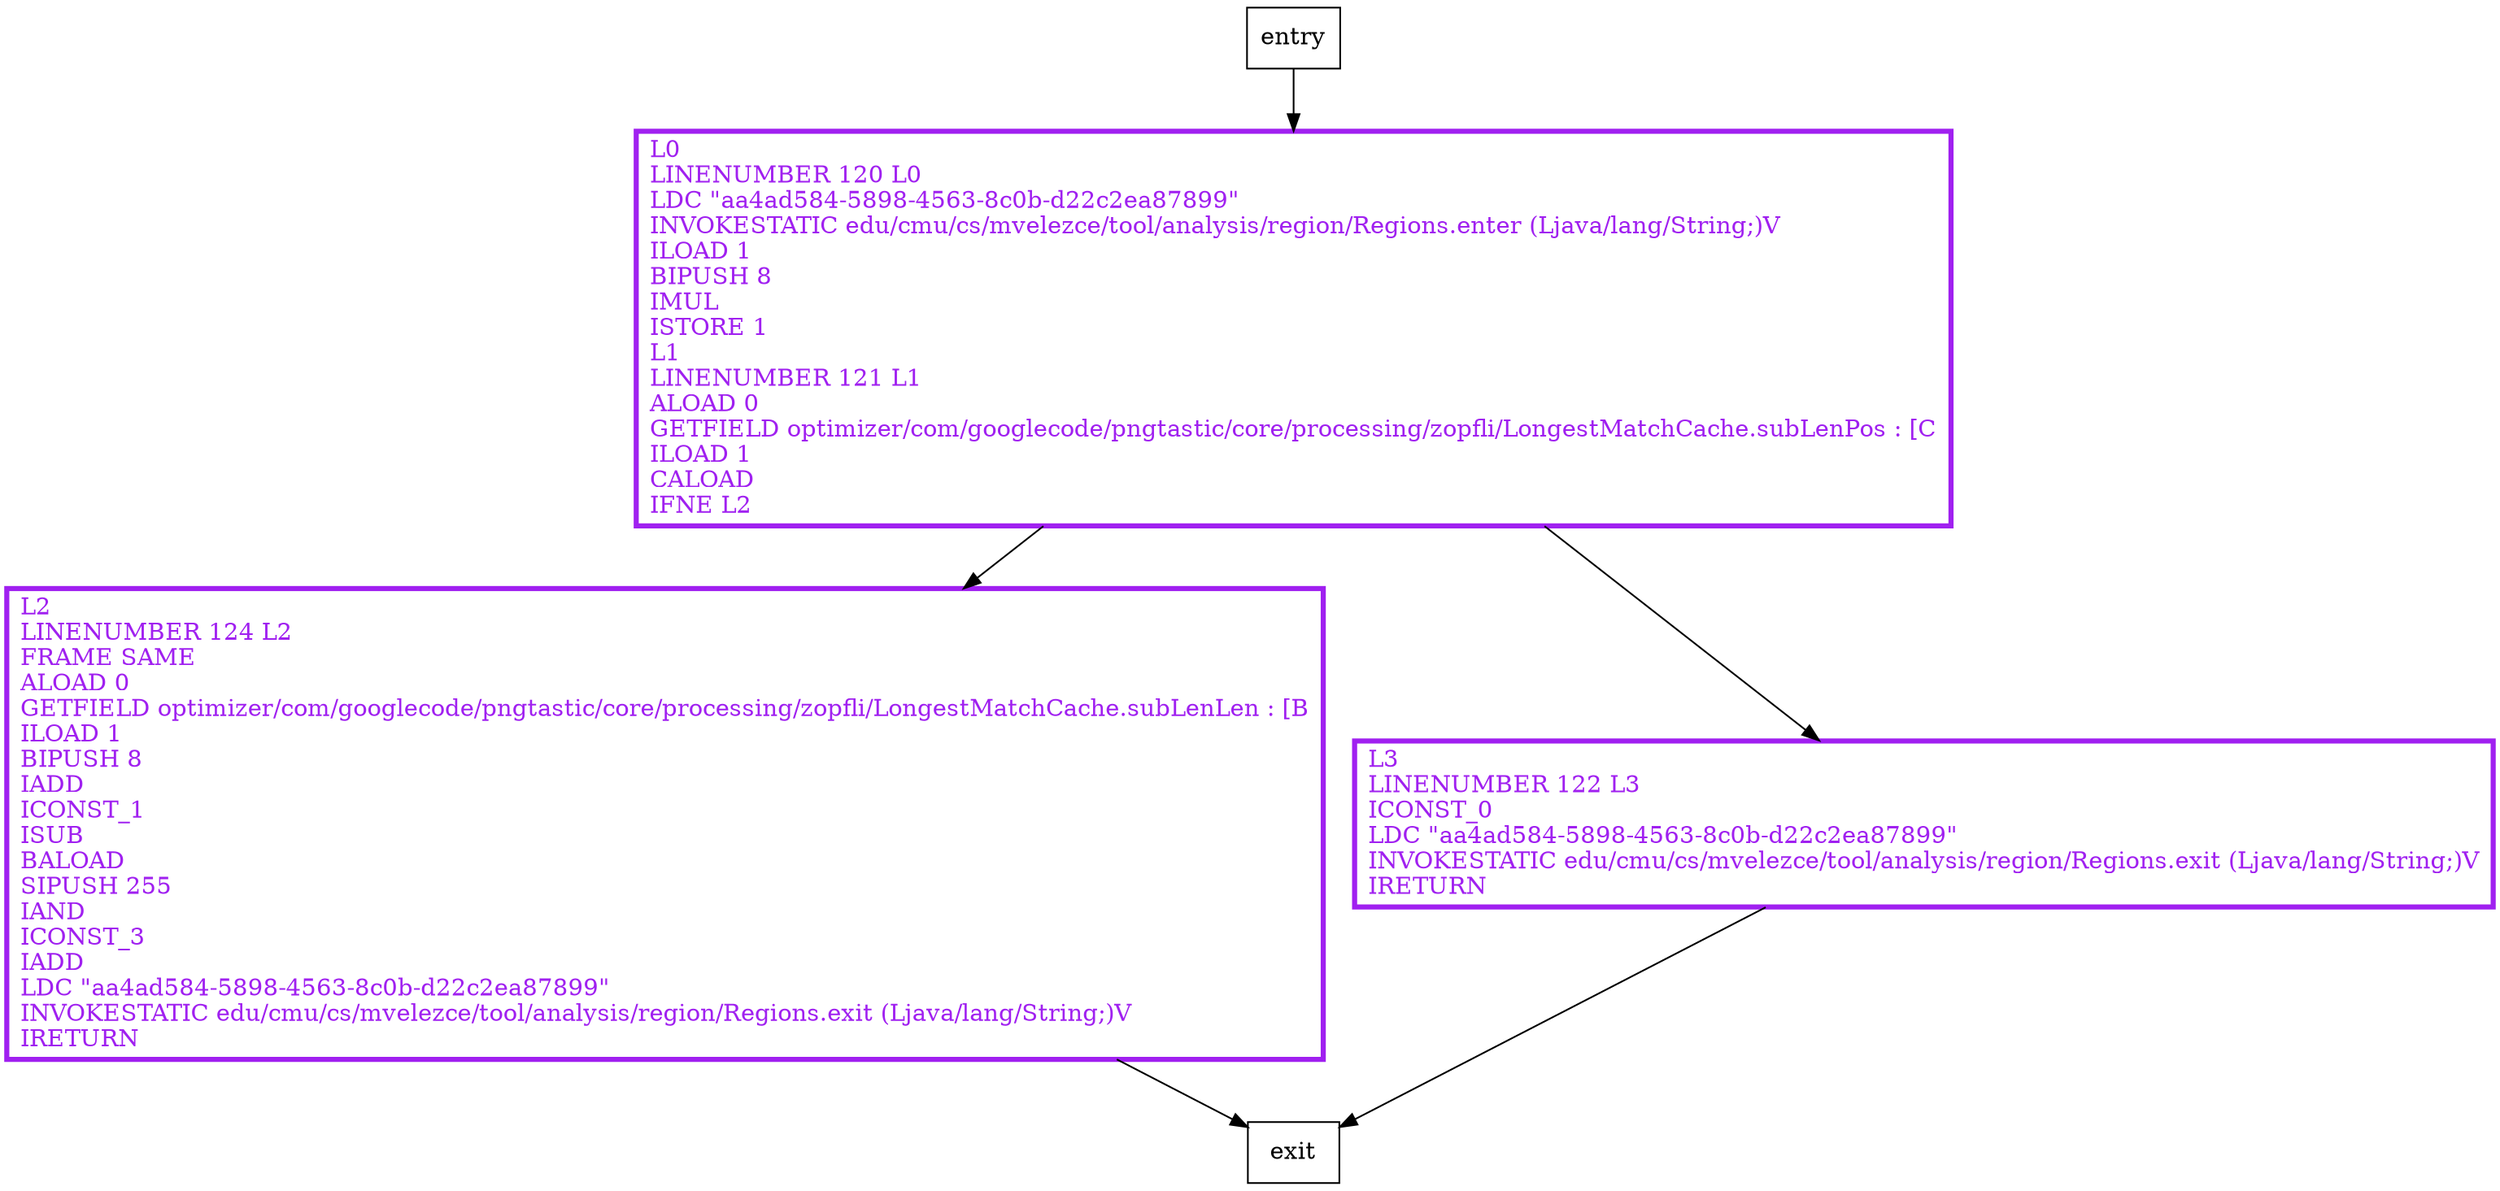 digraph maxCachedSubLen {
node [shape=record];
948560112 [label="L2\lLINENUMBER 124 L2\lFRAME SAME\lALOAD 0\lGETFIELD optimizer/com/googlecode/pngtastic/core/processing/zopfli/LongestMatchCache.subLenLen : [B\lILOAD 1\lBIPUSH 8\lIADD\lICONST_1\lISUB\lBALOAD\lSIPUSH 255\lIAND\lICONST_3\lIADD\lLDC \"aa4ad584-5898-4563-8c0b-d22c2ea87899\"\lINVOKESTATIC edu/cmu/cs/mvelezce/tool/analysis/region/Regions.exit (Ljava/lang/String;)V\lIRETURN\l"];
948700340 [label="L0\lLINENUMBER 120 L0\lLDC \"aa4ad584-5898-4563-8c0b-d22c2ea87899\"\lINVOKESTATIC edu/cmu/cs/mvelezce/tool/analysis/region/Regions.enter (Ljava/lang/String;)V\lILOAD 1\lBIPUSH 8\lIMUL\lISTORE 1\lL1\lLINENUMBER 121 L1\lALOAD 0\lGETFIELD optimizer/com/googlecode/pngtastic/core/processing/zopfli/LongestMatchCache.subLenPos : [C\lILOAD 1\lCALOAD\lIFNE L2\l"];
1312409989 [label="L3\lLINENUMBER 122 L3\lICONST_0\lLDC \"aa4ad584-5898-4563-8c0b-d22c2ea87899\"\lINVOKESTATIC edu/cmu/cs/mvelezce/tool/analysis/region/Regions.exit (Ljava/lang/String;)V\lIRETURN\l"];
entry;
exit;
entry -> 948700340;
948560112 -> exit;
948700340 -> 948560112;
948700340 -> 1312409989;
1312409989 -> exit;
948560112[fontcolor="purple", penwidth=3, color="purple"];
948700340[fontcolor="purple", penwidth=3, color="purple"];
1312409989[fontcolor="purple", penwidth=3, color="purple"];
}
